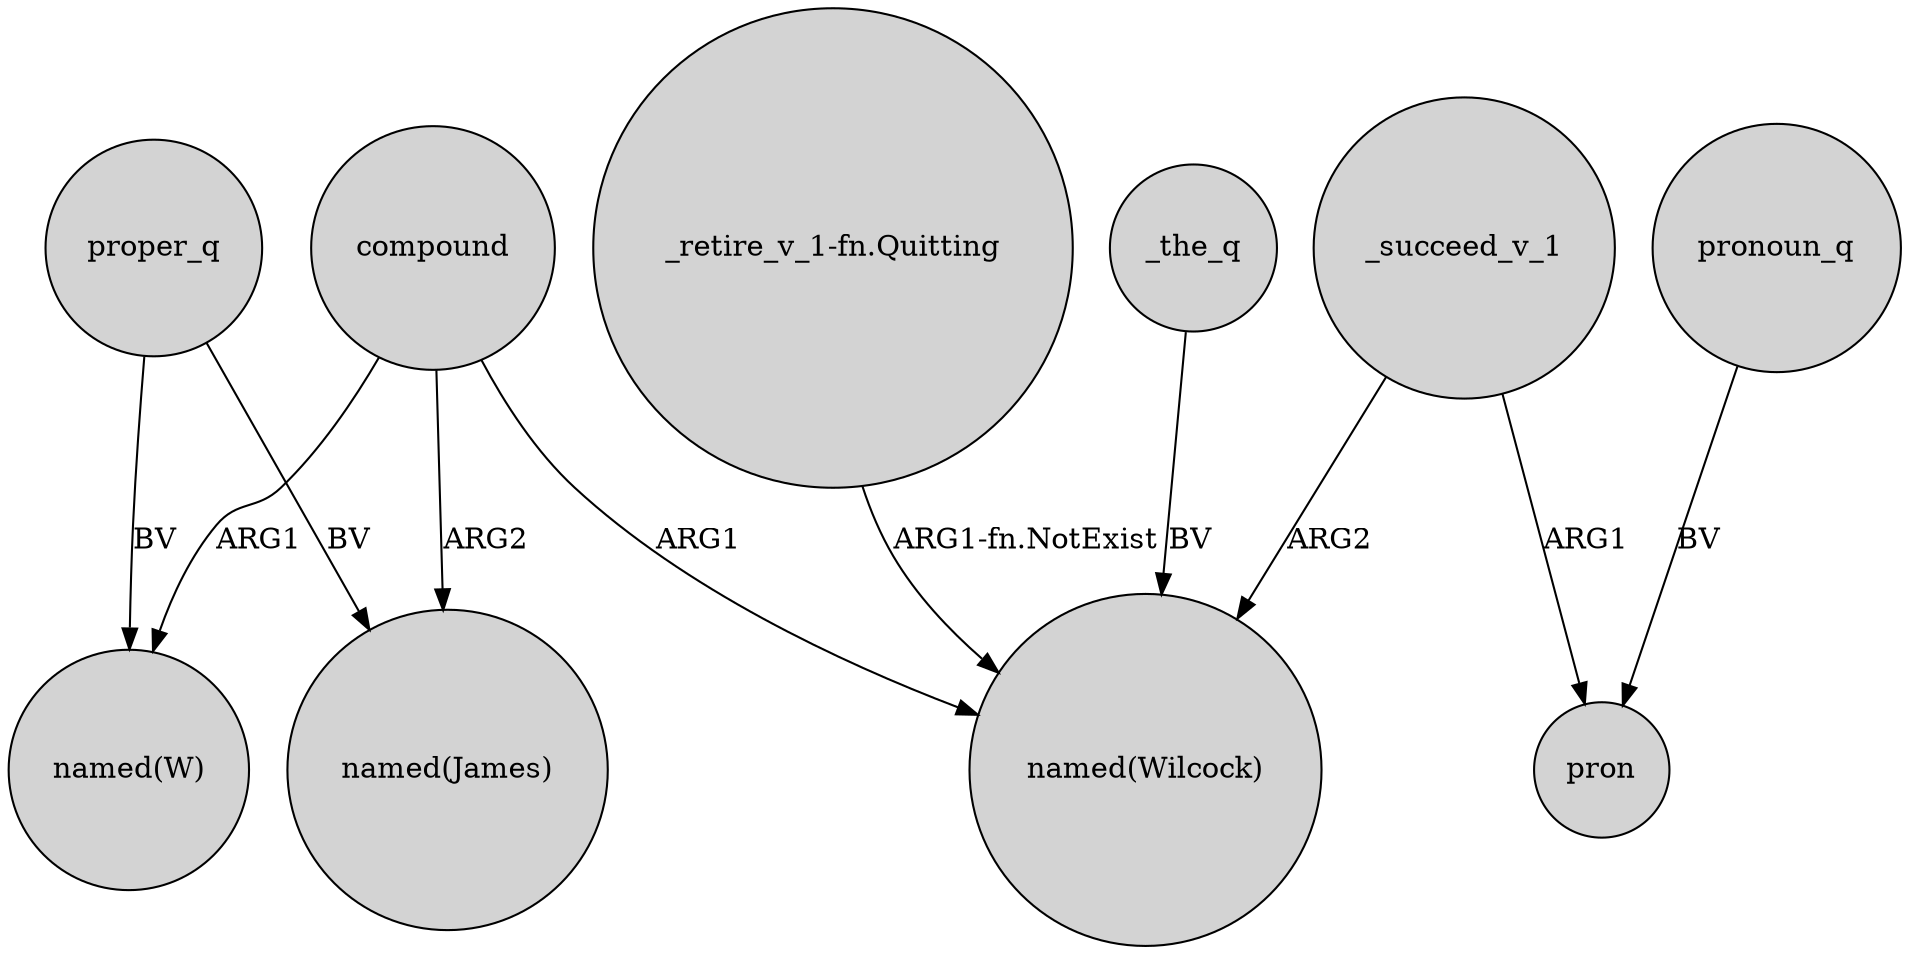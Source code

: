 digraph {
	node [shape=circle style=filled]
	_the_q -> "named(Wilcock)" [label=BV]
	compound -> "named(W)" [label=ARG1]
	"_retire_v_1-fn.Quitting" -> "named(Wilcock)" [label="ARG1-fn.NotExist"]
	proper_q -> "named(W)" [label=BV]
	_succeed_v_1 -> pron [label=ARG1]
	proper_q -> "named(James)" [label=BV]
	_succeed_v_1 -> "named(Wilcock)" [label=ARG2]
	compound -> "named(Wilcock)" [label=ARG1]
	compound -> "named(James)" [label=ARG2]
	pronoun_q -> pron [label=BV]
}
